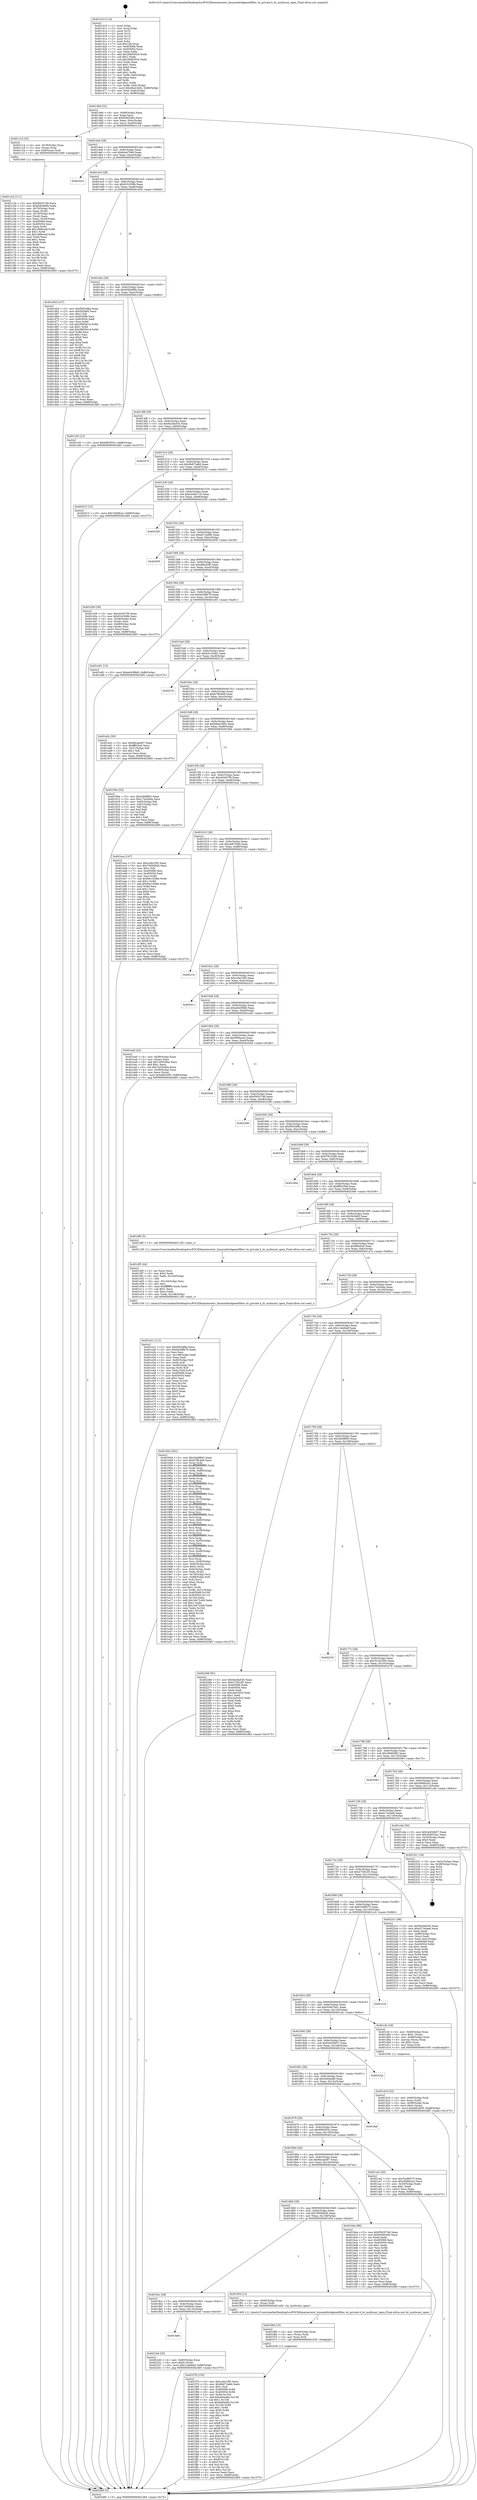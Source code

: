 digraph "0x401410" {
  label = "0x401410 (/mnt/c/Users/mathe/Desktop/tcc/POCII/binaries/extr_linuxnetbridgenetfilter..br_private.h_br_multicast_open_Final-ollvm.out::main(0))"
  labelloc = "t"
  node[shape=record]

  Entry [label="",width=0.3,height=0.3,shape=circle,fillcolor=black,style=filled]
  "0x401484" [label="{
     0x401484 [32]\l
     | [instrs]\l
     &nbsp;&nbsp;0x401484 \<+6\>: mov -0x88(%rbp),%eax\l
     &nbsp;&nbsp;0x40148a \<+2\>: mov %eax,%ecx\l
     &nbsp;&nbsp;0x40148c \<+6\>: sub $0x830f2493,%ecx\l
     &nbsp;&nbsp;0x401492 \<+6\>: mov %eax,-0x9c(%rbp)\l
     &nbsp;&nbsp;0x401498 \<+6\>: mov %ecx,-0xa0(%rbp)\l
     &nbsp;&nbsp;0x40149e \<+6\>: je 0000000000401c14 \<main+0x804\>\l
  }"]
  "0x401c14" [label="{
     0x401c14 [16]\l
     | [instrs]\l
     &nbsp;&nbsp;0x401c14 \<+4\>: mov -0x78(%rbp),%rax\l
     &nbsp;&nbsp;0x401c18 \<+3\>: mov (%rax),%rax\l
     &nbsp;&nbsp;0x401c1b \<+4\>: mov 0x8(%rax),%rdi\l
     &nbsp;&nbsp;0x401c1f \<+5\>: call 0000000000401060 \<atoi@plt\>\l
     | [calls]\l
     &nbsp;&nbsp;0x401060 \{1\} (unknown)\l
  }"]
  "0x4014a4" [label="{
     0x4014a4 [28]\l
     | [instrs]\l
     &nbsp;&nbsp;0x4014a4 \<+5\>: jmp 00000000004014a9 \<main+0x99\>\l
     &nbsp;&nbsp;0x4014a9 \<+6\>: mov -0x9c(%rbp),%eax\l
     &nbsp;&nbsp;0x4014af \<+5\>: sub $0x8ceb7b64,%eax\l
     &nbsp;&nbsp;0x4014b4 \<+6\>: mov %eax,-0xa4(%rbp)\l
     &nbsp;&nbsp;0x4014ba \<+6\>: je 0000000000402022 \<main+0xc12\>\l
  }"]
  Exit [label="",width=0.3,height=0.3,shape=circle,fillcolor=black,style=filled,peripheries=2]
  "0x402022" [label="{
     0x402022\l
  }", style=dashed]
  "0x4014c0" [label="{
     0x4014c0 [28]\l
     | [instrs]\l
     &nbsp;&nbsp;0x4014c0 \<+5\>: jmp 00000000004014c5 \<main+0xb5\>\l
     &nbsp;&nbsp;0x4014c5 \<+6\>: mov -0x9c(%rbp),%eax\l
     &nbsp;&nbsp;0x4014cb \<+5\>: sub $0x91fc308b,%eax\l
     &nbsp;&nbsp;0x4014d0 \<+6\>: mov %eax,-0xa8(%rbp)\l
     &nbsp;&nbsp;0x4014d6 \<+6\>: je 0000000000401d5d \<main+0x94d\>\l
  }"]
  "0x4018e8" [label="{
     0x4018e8\l
  }", style=dashed]
  "0x401d5d" [label="{
     0x401d5d [147]\l
     | [instrs]\l
     &nbsp;&nbsp;0x401d5d \<+5\>: mov $0xf5934f8a,%eax\l
     &nbsp;&nbsp;0x401d62 \<+5\>: mov $0x5b3b85,%ecx\l
     &nbsp;&nbsp;0x401d67 \<+2\>: mov $0x1,%dl\l
     &nbsp;&nbsp;0x401d69 \<+7\>: mov 0x405068,%esi\l
     &nbsp;&nbsp;0x401d70 \<+7\>: mov 0x405054,%edi\l
     &nbsp;&nbsp;0x401d77 \<+3\>: mov %esi,%r8d\l
     &nbsp;&nbsp;0x401d7a \<+7\>: sub $0x2f00941d,%r8d\l
     &nbsp;&nbsp;0x401d81 \<+4\>: sub $0x1,%r8d\l
     &nbsp;&nbsp;0x401d85 \<+7\>: add $0x2f00941d,%r8d\l
     &nbsp;&nbsp;0x401d8c \<+4\>: imul %r8d,%esi\l
     &nbsp;&nbsp;0x401d90 \<+3\>: and $0x1,%esi\l
     &nbsp;&nbsp;0x401d93 \<+3\>: cmp $0x0,%esi\l
     &nbsp;&nbsp;0x401d96 \<+4\>: sete %r9b\l
     &nbsp;&nbsp;0x401d9a \<+3\>: cmp $0xa,%edi\l
     &nbsp;&nbsp;0x401d9d \<+4\>: setl %r10b\l
     &nbsp;&nbsp;0x401da1 \<+3\>: mov %r9b,%r11b\l
     &nbsp;&nbsp;0x401da4 \<+4\>: xor $0xff,%r11b\l
     &nbsp;&nbsp;0x401da8 \<+3\>: mov %r10b,%bl\l
     &nbsp;&nbsp;0x401dab \<+3\>: xor $0xff,%bl\l
     &nbsp;&nbsp;0x401dae \<+3\>: xor $0x1,%dl\l
     &nbsp;&nbsp;0x401db1 \<+3\>: mov %r11b,%r14b\l
     &nbsp;&nbsp;0x401db4 \<+4\>: and $0xff,%r14b\l
     &nbsp;&nbsp;0x401db8 \<+3\>: and %dl,%r9b\l
     &nbsp;&nbsp;0x401dbb \<+3\>: mov %bl,%r15b\l
     &nbsp;&nbsp;0x401dbe \<+4\>: and $0xff,%r15b\l
     &nbsp;&nbsp;0x401dc2 \<+3\>: and %dl,%r10b\l
     &nbsp;&nbsp;0x401dc5 \<+3\>: or %r9b,%r14b\l
     &nbsp;&nbsp;0x401dc8 \<+3\>: or %r10b,%r15b\l
     &nbsp;&nbsp;0x401dcb \<+3\>: xor %r15b,%r14b\l
     &nbsp;&nbsp;0x401dce \<+3\>: or %bl,%r11b\l
     &nbsp;&nbsp;0x401dd1 \<+4\>: xor $0xff,%r11b\l
     &nbsp;&nbsp;0x401dd5 \<+3\>: or $0x1,%dl\l
     &nbsp;&nbsp;0x401dd8 \<+3\>: and %dl,%r11b\l
     &nbsp;&nbsp;0x401ddb \<+3\>: or %r11b,%r14b\l
     &nbsp;&nbsp;0x401dde \<+4\>: test $0x1,%r14b\l
     &nbsp;&nbsp;0x401de2 \<+3\>: cmovne %ecx,%eax\l
     &nbsp;&nbsp;0x401de5 \<+6\>: mov %eax,-0x88(%rbp)\l
     &nbsp;&nbsp;0x401deb \<+5\>: jmp 0000000000402485 \<main+0x1075\>\l
  }"]
  "0x4014dc" [label="{
     0x4014dc [28]\l
     | [instrs]\l
     &nbsp;&nbsp;0x4014dc \<+5\>: jmp 00000000004014e1 \<main+0xd1\>\l
     &nbsp;&nbsp;0x4014e1 \<+6\>: mov -0x9c(%rbp),%eax\l
     &nbsp;&nbsp;0x4014e7 \<+5\>: sub $0x9360df0b,%eax\l
     &nbsp;&nbsp;0x4014ec \<+6\>: mov %eax,-0xac(%rbp)\l
     &nbsp;&nbsp;0x4014f2 \<+6\>: je 0000000000401c93 \<main+0x883\>\l
  }"]
  "0x40224d" [label="{
     0x40224d [25]\l
     | [instrs]\l
     &nbsp;&nbsp;0x40224d \<+4\>: mov -0x80(%rbp),%rax\l
     &nbsp;&nbsp;0x402251 \<+6\>: movl $0x0,(%rax)\l
     &nbsp;&nbsp;0x402257 \<+10\>: movl $0x1c4e8def,-0x88(%rbp)\l
     &nbsp;&nbsp;0x402261 \<+5\>: jmp 0000000000402485 \<main+0x1075\>\l
  }"]
  "0x401c93" [label="{
     0x401c93 [15]\l
     | [instrs]\l
     &nbsp;&nbsp;0x401c93 \<+10\>: movl $0x6963f33c,-0x88(%rbp)\l
     &nbsp;&nbsp;0x401c9d \<+5\>: jmp 0000000000402485 \<main+0x1075\>\l
  }"]
  "0x4014f8" [label="{
     0x4014f8 [28]\l
     | [instrs]\l
     &nbsp;&nbsp;0x4014f8 \<+5\>: jmp 00000000004014fd \<main+0xed\>\l
     &nbsp;&nbsp;0x4014fd \<+6\>: mov -0x9c(%rbp),%eax\l
     &nbsp;&nbsp;0x401503 \<+5\>: sub $0x9a28a545,%eax\l
     &nbsp;&nbsp;0x401508 \<+6\>: mov %eax,-0xb0(%rbp)\l
     &nbsp;&nbsp;0x40150e \<+6\>: je 0000000000402470 \<main+0x1060\>\l
  }"]
  "0x401f78" [label="{
     0x401f78 [155]\l
     | [instrs]\l
     &nbsp;&nbsp;0x401f78 \<+5\>: mov $0xcc6e10f5,%ecx\l
     &nbsp;&nbsp;0x401f7d \<+5\>: mov $0x9b873a9d,%edx\l
     &nbsp;&nbsp;0x401f82 \<+3\>: mov $0x1,%sil\l
     &nbsp;&nbsp;0x401f85 \<+8\>: mov 0x405068,%r8d\l
     &nbsp;&nbsp;0x401f8d \<+8\>: mov 0x405054,%r9d\l
     &nbsp;&nbsp;0x401f95 \<+3\>: mov %r8d,%r10d\l
     &nbsp;&nbsp;0x401f98 \<+7\>: add $0xd40a46e,%r10d\l
     &nbsp;&nbsp;0x401f9f \<+4\>: sub $0x1,%r10d\l
     &nbsp;&nbsp;0x401fa3 \<+7\>: sub $0xd40a46e,%r10d\l
     &nbsp;&nbsp;0x401faa \<+4\>: imul %r10d,%r8d\l
     &nbsp;&nbsp;0x401fae \<+4\>: and $0x1,%r8d\l
     &nbsp;&nbsp;0x401fb2 \<+4\>: cmp $0x0,%r8d\l
     &nbsp;&nbsp;0x401fb6 \<+4\>: sete %r11b\l
     &nbsp;&nbsp;0x401fba \<+4\>: cmp $0xa,%r9d\l
     &nbsp;&nbsp;0x401fbe \<+3\>: setl %bl\l
     &nbsp;&nbsp;0x401fc1 \<+3\>: mov %r11b,%r14b\l
     &nbsp;&nbsp;0x401fc4 \<+4\>: xor $0xff,%r14b\l
     &nbsp;&nbsp;0x401fc8 \<+3\>: mov %bl,%r15b\l
     &nbsp;&nbsp;0x401fcb \<+4\>: xor $0xff,%r15b\l
     &nbsp;&nbsp;0x401fcf \<+4\>: xor $0x0,%sil\l
     &nbsp;&nbsp;0x401fd3 \<+3\>: mov %r14b,%r12b\l
     &nbsp;&nbsp;0x401fd6 \<+4\>: and $0x0,%r12b\l
     &nbsp;&nbsp;0x401fda \<+3\>: and %sil,%r11b\l
     &nbsp;&nbsp;0x401fdd \<+3\>: mov %r15b,%r13b\l
     &nbsp;&nbsp;0x401fe0 \<+4\>: and $0x0,%r13b\l
     &nbsp;&nbsp;0x401fe4 \<+3\>: and %sil,%bl\l
     &nbsp;&nbsp;0x401fe7 \<+3\>: or %r11b,%r12b\l
     &nbsp;&nbsp;0x401fea \<+3\>: or %bl,%r13b\l
     &nbsp;&nbsp;0x401fed \<+3\>: xor %r13b,%r12b\l
     &nbsp;&nbsp;0x401ff0 \<+3\>: or %r15b,%r14b\l
     &nbsp;&nbsp;0x401ff3 \<+4\>: xor $0xff,%r14b\l
     &nbsp;&nbsp;0x401ff7 \<+4\>: or $0x0,%sil\l
     &nbsp;&nbsp;0x401ffb \<+3\>: and %sil,%r14b\l
     &nbsp;&nbsp;0x401ffe \<+3\>: or %r14b,%r12b\l
     &nbsp;&nbsp;0x402001 \<+4\>: test $0x1,%r12b\l
     &nbsp;&nbsp;0x402005 \<+3\>: cmovne %edx,%ecx\l
     &nbsp;&nbsp;0x402008 \<+6\>: mov %ecx,-0x88(%rbp)\l
     &nbsp;&nbsp;0x40200e \<+5\>: jmp 0000000000402485 \<main+0x1075\>\l
  }"]
  "0x402470" [label="{
     0x402470\l
  }", style=dashed]
  "0x401514" [label="{
     0x401514 [28]\l
     | [instrs]\l
     &nbsp;&nbsp;0x401514 \<+5\>: jmp 0000000000401519 \<main+0x109\>\l
     &nbsp;&nbsp;0x401519 \<+6\>: mov -0x9c(%rbp),%eax\l
     &nbsp;&nbsp;0x40151f \<+5\>: sub $0x9b873a9d,%eax\l
     &nbsp;&nbsp;0x401524 \<+6\>: mov %eax,-0xb4(%rbp)\l
     &nbsp;&nbsp;0x40152a \<+6\>: je 0000000000402013 \<main+0xc03\>\l
  }"]
  "0x401f69" [label="{
     0x401f69 [15]\l
     | [instrs]\l
     &nbsp;&nbsp;0x401f69 \<+4\>: mov -0x60(%rbp),%rax\l
     &nbsp;&nbsp;0x401f6d \<+3\>: mov (%rax),%rax\l
     &nbsp;&nbsp;0x401f70 \<+3\>: mov %rax,%rdi\l
     &nbsp;&nbsp;0x401f73 \<+5\>: call 0000000000401030 \<free@plt\>\l
     | [calls]\l
     &nbsp;&nbsp;0x401030 \{1\} (unknown)\l
  }"]
  "0x402013" [label="{
     0x402013 [15]\l
     | [instrs]\l
     &nbsp;&nbsp;0x402013 \<+10\>: movl $0x7a85fe2e,-0x88(%rbp)\l
     &nbsp;&nbsp;0x40201d \<+5\>: jmp 0000000000402485 \<main+0x1075\>\l
  }"]
  "0x401530" [label="{
     0x401530 [28]\l
     | [instrs]\l
     &nbsp;&nbsp;0x401530 \<+5\>: jmp 0000000000401535 \<main+0x125\>\l
     &nbsp;&nbsp;0x401535 \<+6\>: mov -0x9c(%rbp),%eax\l
     &nbsp;&nbsp;0x40153b \<+5\>: sub $0xa244b718,%eax\l
     &nbsp;&nbsp;0x401540 \<+6\>: mov %eax,-0xb8(%rbp)\l
     &nbsp;&nbsp;0x401546 \<+6\>: je 0000000000402200 \<main+0xdf0\>\l
  }"]
  "0x4018cc" [label="{
     0x4018cc [28]\l
     | [instrs]\l
     &nbsp;&nbsp;0x4018cc \<+5\>: jmp 00000000004018d1 \<main+0x4c1\>\l
     &nbsp;&nbsp;0x4018d1 \<+6\>: mov -0x9c(%rbp),%eax\l
     &nbsp;&nbsp;0x4018d7 \<+5\>: sub $0x7a85fe2e,%eax\l
     &nbsp;&nbsp;0x4018dc \<+6\>: mov %eax,-0x13c(%rbp)\l
     &nbsp;&nbsp;0x4018e2 \<+6\>: je 000000000040224d \<main+0xe3d\>\l
  }"]
  "0x402200" [label="{
     0x402200\l
  }", style=dashed]
  "0x40154c" [label="{
     0x40154c [28]\l
     | [instrs]\l
     &nbsp;&nbsp;0x40154c \<+5\>: jmp 0000000000401551 \<main+0x141\>\l
     &nbsp;&nbsp;0x401551 \<+6\>: mov -0x9c(%rbp),%eax\l
     &nbsp;&nbsp;0x401557 \<+5\>: sub $0xaf71bd06,%eax\l
     &nbsp;&nbsp;0x40155c \<+6\>: mov %eax,-0xbc(%rbp)\l
     &nbsp;&nbsp;0x401562 \<+6\>: je 000000000040205f \<main+0xc4f\>\l
  }"]
  "0x401f5d" [label="{
     0x401f5d [12]\l
     | [instrs]\l
     &nbsp;&nbsp;0x401f5d \<+4\>: mov -0x60(%rbp),%rax\l
     &nbsp;&nbsp;0x401f61 \<+3\>: mov (%rax),%rdi\l
     &nbsp;&nbsp;0x401f64 \<+5\>: call 0000000000401400 \<br_multicast_open\>\l
     | [calls]\l
     &nbsp;&nbsp;0x401400 \{1\} (/mnt/c/Users/mathe/Desktop/tcc/POCII/binaries/extr_linuxnetbridgenetfilter..br_private.h_br_multicast_open_Final-ollvm.out::br_multicast_open)\l
  }"]
  "0x40205f" [label="{
     0x40205f\l
  }", style=dashed]
  "0x401568" [label="{
     0x401568 [28]\l
     | [instrs]\l
     &nbsp;&nbsp;0x401568 \<+5\>: jmp 000000000040156d \<main+0x15d\>\l
     &nbsp;&nbsp;0x40156d \<+6\>: mov -0x9c(%rbp),%eax\l
     &nbsp;&nbsp;0x401573 \<+5\>: sub $0xaf9c45f5,%eax\l
     &nbsp;&nbsp;0x401578 \<+6\>: mov %eax,-0xc0(%rbp)\l
     &nbsp;&nbsp;0x40157e \<+6\>: je 0000000000401d39 \<main+0x929\>\l
  }"]
  "0x401e21" [label="{
     0x401e21 [112]\l
     | [instrs]\l
     &nbsp;&nbsp;0x401e21 \<+5\>: mov $0xf5934f8a,%ecx\l
     &nbsp;&nbsp;0x401e26 \<+5\>: mov $0xb02f8b79,%edx\l
     &nbsp;&nbsp;0x401e2b \<+2\>: xor %esi,%esi\l
     &nbsp;&nbsp;0x401e2d \<+6\>: mov -0x148(%rbp),%edi\l
     &nbsp;&nbsp;0x401e33 \<+3\>: imul %eax,%edi\l
     &nbsp;&nbsp;0x401e36 \<+4\>: mov -0x60(%rbp),%r8\l
     &nbsp;&nbsp;0x401e3a \<+3\>: mov (%r8),%r8\l
     &nbsp;&nbsp;0x401e3d \<+4\>: mov -0x58(%rbp),%r9\l
     &nbsp;&nbsp;0x401e41 \<+3\>: movslq (%r9),%r9\l
     &nbsp;&nbsp;0x401e44 \<+4\>: mov %edi,(%r8,%r9,4)\l
     &nbsp;&nbsp;0x401e48 \<+7\>: mov 0x405068,%eax\l
     &nbsp;&nbsp;0x401e4f \<+7\>: mov 0x405054,%edi\l
     &nbsp;&nbsp;0x401e56 \<+3\>: sub $0x1,%esi\l
     &nbsp;&nbsp;0x401e59 \<+3\>: mov %eax,%r10d\l
     &nbsp;&nbsp;0x401e5c \<+3\>: add %esi,%r10d\l
     &nbsp;&nbsp;0x401e5f \<+4\>: imul %r10d,%eax\l
     &nbsp;&nbsp;0x401e63 \<+3\>: and $0x1,%eax\l
     &nbsp;&nbsp;0x401e66 \<+3\>: cmp $0x0,%eax\l
     &nbsp;&nbsp;0x401e69 \<+4\>: sete %r11b\l
     &nbsp;&nbsp;0x401e6d \<+3\>: cmp $0xa,%edi\l
     &nbsp;&nbsp;0x401e70 \<+3\>: setl %bl\l
     &nbsp;&nbsp;0x401e73 \<+3\>: mov %r11b,%r14b\l
     &nbsp;&nbsp;0x401e76 \<+3\>: and %bl,%r14b\l
     &nbsp;&nbsp;0x401e79 \<+3\>: xor %bl,%r11b\l
     &nbsp;&nbsp;0x401e7c \<+3\>: or %r11b,%r14b\l
     &nbsp;&nbsp;0x401e7f \<+4\>: test $0x1,%r14b\l
     &nbsp;&nbsp;0x401e83 \<+3\>: cmovne %edx,%ecx\l
     &nbsp;&nbsp;0x401e86 \<+6\>: mov %ecx,-0x88(%rbp)\l
     &nbsp;&nbsp;0x401e8c \<+5\>: jmp 0000000000402485 \<main+0x1075\>\l
  }"]
  "0x401d39" [label="{
     0x401d39 [36]\l
     | [instrs]\l
     &nbsp;&nbsp;0x401d39 \<+5\>: mov $0xc63d37f0,%eax\l
     &nbsp;&nbsp;0x401d3e \<+5\>: mov $0x91fc308b,%ecx\l
     &nbsp;&nbsp;0x401d43 \<+4\>: mov -0x58(%rbp),%rdx\l
     &nbsp;&nbsp;0x401d47 \<+2\>: mov (%rdx),%esi\l
     &nbsp;&nbsp;0x401d49 \<+4\>: mov -0x68(%rbp),%rdx\l
     &nbsp;&nbsp;0x401d4d \<+2\>: cmp (%rdx),%esi\l
     &nbsp;&nbsp;0x401d4f \<+3\>: cmovl %ecx,%eax\l
     &nbsp;&nbsp;0x401d52 \<+6\>: mov %eax,-0x88(%rbp)\l
     &nbsp;&nbsp;0x401d58 \<+5\>: jmp 0000000000402485 \<main+0x1075\>\l
  }"]
  "0x401584" [label="{
     0x401584 [28]\l
     | [instrs]\l
     &nbsp;&nbsp;0x401584 \<+5\>: jmp 0000000000401589 \<main+0x179\>\l
     &nbsp;&nbsp;0x401589 \<+6\>: mov -0x9c(%rbp),%eax\l
     &nbsp;&nbsp;0x40158f \<+5\>: sub $0xb02f8b79,%eax\l
     &nbsp;&nbsp;0x401594 \<+6\>: mov %eax,-0xc4(%rbp)\l
     &nbsp;&nbsp;0x40159a \<+6\>: je 0000000000401e91 \<main+0xa81\>\l
  }"]
  "0x401df5" [label="{
     0x401df5 [44]\l
     | [instrs]\l
     &nbsp;&nbsp;0x401df5 \<+2\>: xor %ecx,%ecx\l
     &nbsp;&nbsp;0x401df7 \<+5\>: mov $0x2,%edx\l
     &nbsp;&nbsp;0x401dfc \<+6\>: mov %edx,-0x144(%rbp)\l
     &nbsp;&nbsp;0x401e02 \<+1\>: cltd\l
     &nbsp;&nbsp;0x401e03 \<+6\>: mov -0x144(%rbp),%esi\l
     &nbsp;&nbsp;0x401e09 \<+2\>: idiv %esi\l
     &nbsp;&nbsp;0x401e0b \<+6\>: imul $0xfffffffe,%edx,%edx\l
     &nbsp;&nbsp;0x401e11 \<+3\>: sub $0x1,%ecx\l
     &nbsp;&nbsp;0x401e14 \<+2\>: sub %ecx,%edx\l
     &nbsp;&nbsp;0x401e16 \<+6\>: mov %edx,-0x148(%rbp)\l
     &nbsp;&nbsp;0x401e1c \<+5\>: call 0000000000401160 \<next_i\>\l
     | [calls]\l
     &nbsp;&nbsp;0x401160 \{1\} (/mnt/c/Users/mathe/Desktop/tcc/POCII/binaries/extr_linuxnetbridgenetfilter..br_private.h_br_multicast_open_Final-ollvm.out::next_i)\l
  }"]
  "0x401e91" [label="{
     0x401e91 [15]\l
     | [instrs]\l
     &nbsp;&nbsp;0x401e91 \<+10\>: movl $0xe643f8d0,-0x88(%rbp)\l
     &nbsp;&nbsp;0x401e9b \<+5\>: jmp 0000000000402485 \<main+0x1075\>\l
  }"]
  "0x4015a0" [label="{
     0x4015a0 [28]\l
     | [instrs]\l
     &nbsp;&nbsp;0x4015a0 \<+5\>: jmp 00000000004015a5 \<main+0x195\>\l
     &nbsp;&nbsp;0x4015a5 \<+6\>: mov -0x9c(%rbp),%eax\l
     &nbsp;&nbsp;0x4015ab \<+5\>: sub $0xb5c1b491,%eax\l
     &nbsp;&nbsp;0x4015b0 \<+6\>: mov %eax,-0xc8(%rbp)\l
     &nbsp;&nbsp;0x4015b6 \<+6\>: je 00000000004021f1 \<main+0xde1\>\l
  }"]
  "0x401d19" [label="{
     0x401d19 [32]\l
     | [instrs]\l
     &nbsp;&nbsp;0x401d19 \<+4\>: mov -0x60(%rbp),%rdi\l
     &nbsp;&nbsp;0x401d1d \<+3\>: mov %rax,(%rdi)\l
     &nbsp;&nbsp;0x401d20 \<+4\>: mov -0x58(%rbp),%rax\l
     &nbsp;&nbsp;0x401d24 \<+6\>: movl $0x0,(%rax)\l
     &nbsp;&nbsp;0x401d2a \<+10\>: movl $0xaf9c45f5,-0x88(%rbp)\l
     &nbsp;&nbsp;0x401d34 \<+5\>: jmp 0000000000402485 \<main+0x1075\>\l
  }"]
  "0x4021f1" [label="{
     0x4021f1\l
  }", style=dashed]
  "0x4015bc" [label="{
     0x4015bc [28]\l
     | [instrs]\l
     &nbsp;&nbsp;0x4015bc \<+5\>: jmp 00000000004015c1 \<main+0x1b1\>\l
     &nbsp;&nbsp;0x4015c1 \<+6\>: mov -0x9c(%rbp),%eax\l
     &nbsp;&nbsp;0x4015c7 \<+5\>: sub $0xb7ffc4b8,%eax\l
     &nbsp;&nbsp;0x4015cc \<+6\>: mov %eax,-0xcc(%rbp)\l
     &nbsp;&nbsp;0x4015d2 \<+6\>: je 0000000000401a5c \<main+0x64c\>\l
  }"]
  "0x401c24" [label="{
     0x401c24 [111]\l
     | [instrs]\l
     &nbsp;&nbsp;0x401c24 \<+5\>: mov $0xf5635746,%ecx\l
     &nbsp;&nbsp;0x401c29 \<+5\>: mov $0x9360df0b,%edx\l
     &nbsp;&nbsp;0x401c2e \<+4\>: mov -0x70(%rbp),%rdi\l
     &nbsp;&nbsp;0x401c32 \<+2\>: mov %eax,(%rdi)\l
     &nbsp;&nbsp;0x401c34 \<+4\>: mov -0x70(%rbp),%rdi\l
     &nbsp;&nbsp;0x401c38 \<+2\>: mov (%rdi),%eax\l
     &nbsp;&nbsp;0x401c3a \<+3\>: mov %eax,-0x30(%rbp)\l
     &nbsp;&nbsp;0x401c3d \<+7\>: mov 0x405068,%eax\l
     &nbsp;&nbsp;0x401c44 \<+7\>: mov 0x405054,%esi\l
     &nbsp;&nbsp;0x401c4b \<+3\>: mov %eax,%r8d\l
     &nbsp;&nbsp;0x401c4e \<+7\>: add $0x1888ceaf,%r8d\l
     &nbsp;&nbsp;0x401c55 \<+4\>: sub $0x1,%r8d\l
     &nbsp;&nbsp;0x401c59 \<+7\>: sub $0x1888ceaf,%r8d\l
     &nbsp;&nbsp;0x401c60 \<+4\>: imul %r8d,%eax\l
     &nbsp;&nbsp;0x401c64 \<+3\>: and $0x1,%eax\l
     &nbsp;&nbsp;0x401c67 \<+3\>: cmp $0x0,%eax\l
     &nbsp;&nbsp;0x401c6a \<+4\>: sete %r9b\l
     &nbsp;&nbsp;0x401c6e \<+3\>: cmp $0xa,%esi\l
     &nbsp;&nbsp;0x401c71 \<+4\>: setl %r10b\l
     &nbsp;&nbsp;0x401c75 \<+3\>: mov %r9b,%r11b\l
     &nbsp;&nbsp;0x401c78 \<+3\>: and %r10b,%r11b\l
     &nbsp;&nbsp;0x401c7b \<+3\>: xor %r10b,%r9b\l
     &nbsp;&nbsp;0x401c7e \<+3\>: or %r9b,%r11b\l
     &nbsp;&nbsp;0x401c81 \<+4\>: test $0x1,%r11b\l
     &nbsp;&nbsp;0x401c85 \<+3\>: cmovne %edx,%ecx\l
     &nbsp;&nbsp;0x401c88 \<+6\>: mov %ecx,-0x88(%rbp)\l
     &nbsp;&nbsp;0x401c8e \<+5\>: jmp 0000000000402485 \<main+0x1075\>\l
  }"]
  "0x401a5c" [label="{
     0x401a5c [30]\l
     | [instrs]\l
     &nbsp;&nbsp;0x401a5c \<+5\>: mov $0x6bcaed07,%eax\l
     &nbsp;&nbsp;0x401a61 \<+5\>: mov $0xff629c9,%ecx\l
     &nbsp;&nbsp;0x401a66 \<+3\>: mov -0x31(%rbp),%dl\l
     &nbsp;&nbsp;0x401a69 \<+3\>: test $0x1,%dl\l
     &nbsp;&nbsp;0x401a6c \<+3\>: cmovne %ecx,%eax\l
     &nbsp;&nbsp;0x401a6f \<+6\>: mov %eax,-0x88(%rbp)\l
     &nbsp;&nbsp;0x401a75 \<+5\>: jmp 0000000000402485 \<main+0x1075\>\l
  }"]
  "0x4015d8" [label="{
     0x4015d8 [28]\l
     | [instrs]\l
     &nbsp;&nbsp;0x4015d8 \<+5\>: jmp 00000000004015dd \<main+0x1cd\>\l
     &nbsp;&nbsp;0x4015dd \<+6\>: mov -0x9c(%rbp),%eax\l
     &nbsp;&nbsp;0x4015e3 \<+5\>: sub $0xb9a41b62,%eax\l
     &nbsp;&nbsp;0x4015e8 \<+6\>: mov %eax,-0xd0(%rbp)\l
     &nbsp;&nbsp;0x4015ee \<+6\>: je 000000000040190e \<main+0x4fe\>\l
  }"]
  "0x4018b0" [label="{
     0x4018b0 [28]\l
     | [instrs]\l
     &nbsp;&nbsp;0x4018b0 \<+5\>: jmp 00000000004018b5 \<main+0x4a5\>\l
     &nbsp;&nbsp;0x4018b5 \<+6\>: mov -0x9c(%rbp),%eax\l
     &nbsp;&nbsp;0x4018bb \<+5\>: sub $0x78560626,%eax\l
     &nbsp;&nbsp;0x4018c0 \<+6\>: mov %eax,-0x138(%rbp)\l
     &nbsp;&nbsp;0x4018c6 \<+6\>: je 0000000000401f5d \<main+0xb4d\>\l
  }"]
  "0x40190e" [label="{
     0x40190e [53]\l
     | [instrs]\l
     &nbsp;&nbsp;0x40190e \<+5\>: mov $0x2fe9f863,%eax\l
     &nbsp;&nbsp;0x401913 \<+5\>: mov $0x17a54d4a,%ecx\l
     &nbsp;&nbsp;0x401918 \<+6\>: mov -0x82(%rbp),%dl\l
     &nbsp;&nbsp;0x40191e \<+7\>: mov -0x81(%rbp),%sil\l
     &nbsp;&nbsp;0x401925 \<+3\>: mov %dl,%dil\l
     &nbsp;&nbsp;0x401928 \<+3\>: and %sil,%dil\l
     &nbsp;&nbsp;0x40192b \<+3\>: xor %sil,%dl\l
     &nbsp;&nbsp;0x40192e \<+3\>: or %dl,%dil\l
     &nbsp;&nbsp;0x401931 \<+4\>: test $0x1,%dil\l
     &nbsp;&nbsp;0x401935 \<+3\>: cmovne %ecx,%eax\l
     &nbsp;&nbsp;0x401938 \<+6\>: mov %eax,-0x88(%rbp)\l
     &nbsp;&nbsp;0x40193e \<+5\>: jmp 0000000000402485 \<main+0x1075\>\l
  }"]
  "0x4015f4" [label="{
     0x4015f4 [28]\l
     | [instrs]\l
     &nbsp;&nbsp;0x4015f4 \<+5\>: jmp 00000000004015f9 \<main+0x1e9\>\l
     &nbsp;&nbsp;0x4015f9 \<+6\>: mov -0x9c(%rbp),%eax\l
     &nbsp;&nbsp;0x4015ff \<+5\>: sub $0xc63d37f0,%eax\l
     &nbsp;&nbsp;0x401604 \<+6\>: mov %eax,-0xd4(%rbp)\l
     &nbsp;&nbsp;0x40160a \<+6\>: je 0000000000401eca \<main+0xaba\>\l
  }"]
  "0x402485" [label="{
     0x402485 [5]\l
     | [instrs]\l
     &nbsp;&nbsp;0x402485 \<+5\>: jmp 0000000000401484 \<main+0x74\>\l
  }"]
  "0x401410" [label="{
     0x401410 [116]\l
     | [instrs]\l
     &nbsp;&nbsp;0x401410 \<+1\>: push %rbp\l
     &nbsp;&nbsp;0x401411 \<+3\>: mov %rsp,%rbp\l
     &nbsp;&nbsp;0x401414 \<+2\>: push %r15\l
     &nbsp;&nbsp;0x401416 \<+2\>: push %r14\l
     &nbsp;&nbsp;0x401418 \<+2\>: push %r13\l
     &nbsp;&nbsp;0x40141a \<+2\>: push %r12\l
     &nbsp;&nbsp;0x40141c \<+1\>: push %rbx\l
     &nbsp;&nbsp;0x40141d \<+7\>: sub $0x148,%rsp\l
     &nbsp;&nbsp;0x401424 \<+7\>: mov 0x405068,%eax\l
     &nbsp;&nbsp;0x40142b \<+7\>: mov 0x405054,%ecx\l
     &nbsp;&nbsp;0x401432 \<+2\>: mov %eax,%edx\l
     &nbsp;&nbsp;0x401434 \<+6\>: add $0x26b83024,%edx\l
     &nbsp;&nbsp;0x40143a \<+3\>: sub $0x1,%edx\l
     &nbsp;&nbsp;0x40143d \<+6\>: sub $0x26b83024,%edx\l
     &nbsp;&nbsp;0x401443 \<+3\>: imul %edx,%eax\l
     &nbsp;&nbsp;0x401446 \<+3\>: and $0x1,%eax\l
     &nbsp;&nbsp;0x401449 \<+3\>: cmp $0x0,%eax\l
     &nbsp;&nbsp;0x40144c \<+4\>: sete %r8b\l
     &nbsp;&nbsp;0x401450 \<+4\>: and $0x1,%r8b\l
     &nbsp;&nbsp;0x401454 \<+7\>: mov %r8b,-0x82(%rbp)\l
     &nbsp;&nbsp;0x40145b \<+3\>: cmp $0xa,%ecx\l
     &nbsp;&nbsp;0x40145e \<+4\>: setl %r8b\l
     &nbsp;&nbsp;0x401462 \<+4\>: and $0x1,%r8b\l
     &nbsp;&nbsp;0x401466 \<+7\>: mov %r8b,-0x81(%rbp)\l
     &nbsp;&nbsp;0x40146d \<+10\>: movl $0xb9a41b62,-0x88(%rbp)\l
     &nbsp;&nbsp;0x401477 \<+6\>: mov %edi,-0x8c(%rbp)\l
     &nbsp;&nbsp;0x40147d \<+7\>: mov %rsi,-0x98(%rbp)\l
  }"]
  "0x401bbe" [label="{
     0x401bbe [86]\l
     | [instrs]\l
     &nbsp;&nbsp;0x401bbe \<+5\>: mov $0xf5635746,%eax\l
     &nbsp;&nbsp;0x401bc3 \<+5\>: mov $0x830f2493,%ecx\l
     &nbsp;&nbsp;0x401bc8 \<+2\>: xor %edx,%edx\l
     &nbsp;&nbsp;0x401bca \<+7\>: mov 0x405068,%esi\l
     &nbsp;&nbsp;0x401bd1 \<+7\>: mov 0x405054,%edi\l
     &nbsp;&nbsp;0x401bd8 \<+3\>: sub $0x1,%edx\l
     &nbsp;&nbsp;0x401bdb \<+3\>: mov %esi,%r8d\l
     &nbsp;&nbsp;0x401bde \<+3\>: add %edx,%r8d\l
     &nbsp;&nbsp;0x401be1 \<+4\>: imul %r8d,%esi\l
     &nbsp;&nbsp;0x401be5 \<+3\>: and $0x1,%esi\l
     &nbsp;&nbsp;0x401be8 \<+3\>: cmp $0x0,%esi\l
     &nbsp;&nbsp;0x401beb \<+4\>: sete %r9b\l
     &nbsp;&nbsp;0x401bef \<+3\>: cmp $0xa,%edi\l
     &nbsp;&nbsp;0x401bf2 \<+4\>: setl %r10b\l
     &nbsp;&nbsp;0x401bf6 \<+3\>: mov %r9b,%r11b\l
     &nbsp;&nbsp;0x401bf9 \<+3\>: and %r10b,%r11b\l
     &nbsp;&nbsp;0x401bfc \<+3\>: xor %r10b,%r9b\l
     &nbsp;&nbsp;0x401bff \<+3\>: or %r9b,%r11b\l
     &nbsp;&nbsp;0x401c02 \<+4\>: test $0x1,%r11b\l
     &nbsp;&nbsp;0x401c06 \<+3\>: cmovne %ecx,%eax\l
     &nbsp;&nbsp;0x401c09 \<+6\>: mov %eax,-0x88(%rbp)\l
     &nbsp;&nbsp;0x401c0f \<+5\>: jmp 0000000000402485 \<main+0x1075\>\l
  }"]
  "0x401eca" [label="{
     0x401eca [147]\l
     | [instrs]\l
     &nbsp;&nbsp;0x401eca \<+5\>: mov $0xcc6e10f5,%eax\l
     &nbsp;&nbsp;0x401ecf \<+5\>: mov $0x78560626,%ecx\l
     &nbsp;&nbsp;0x401ed4 \<+2\>: mov $0x1,%dl\l
     &nbsp;&nbsp;0x401ed6 \<+7\>: mov 0x405068,%esi\l
     &nbsp;&nbsp;0x401edd \<+7\>: mov 0x405054,%edi\l
     &nbsp;&nbsp;0x401ee4 \<+3\>: mov %esi,%r8d\l
     &nbsp;&nbsp;0x401ee7 \<+7\>: sub $0x66c1049e,%r8d\l
     &nbsp;&nbsp;0x401eee \<+4\>: sub $0x1,%r8d\l
     &nbsp;&nbsp;0x401ef2 \<+7\>: add $0x66c1049e,%r8d\l
     &nbsp;&nbsp;0x401ef9 \<+4\>: imul %r8d,%esi\l
     &nbsp;&nbsp;0x401efd \<+3\>: and $0x1,%esi\l
     &nbsp;&nbsp;0x401f00 \<+3\>: cmp $0x0,%esi\l
     &nbsp;&nbsp;0x401f03 \<+4\>: sete %r9b\l
     &nbsp;&nbsp;0x401f07 \<+3\>: cmp $0xa,%edi\l
     &nbsp;&nbsp;0x401f0a \<+4\>: setl %r10b\l
     &nbsp;&nbsp;0x401f0e \<+3\>: mov %r9b,%r11b\l
     &nbsp;&nbsp;0x401f11 \<+4\>: xor $0xff,%r11b\l
     &nbsp;&nbsp;0x401f15 \<+3\>: mov %r10b,%bl\l
     &nbsp;&nbsp;0x401f18 \<+3\>: xor $0xff,%bl\l
     &nbsp;&nbsp;0x401f1b \<+3\>: xor $0x1,%dl\l
     &nbsp;&nbsp;0x401f1e \<+3\>: mov %r11b,%r14b\l
     &nbsp;&nbsp;0x401f21 \<+4\>: and $0xff,%r14b\l
     &nbsp;&nbsp;0x401f25 \<+3\>: and %dl,%r9b\l
     &nbsp;&nbsp;0x401f28 \<+3\>: mov %bl,%r15b\l
     &nbsp;&nbsp;0x401f2b \<+4\>: and $0xff,%r15b\l
     &nbsp;&nbsp;0x401f2f \<+3\>: and %dl,%r10b\l
     &nbsp;&nbsp;0x401f32 \<+3\>: or %r9b,%r14b\l
     &nbsp;&nbsp;0x401f35 \<+3\>: or %r10b,%r15b\l
     &nbsp;&nbsp;0x401f38 \<+3\>: xor %r15b,%r14b\l
     &nbsp;&nbsp;0x401f3b \<+3\>: or %bl,%r11b\l
     &nbsp;&nbsp;0x401f3e \<+4\>: xor $0xff,%r11b\l
     &nbsp;&nbsp;0x401f42 \<+3\>: or $0x1,%dl\l
     &nbsp;&nbsp;0x401f45 \<+3\>: and %dl,%r11b\l
     &nbsp;&nbsp;0x401f48 \<+3\>: or %r11b,%r14b\l
     &nbsp;&nbsp;0x401f4b \<+4\>: test $0x1,%r14b\l
     &nbsp;&nbsp;0x401f4f \<+3\>: cmovne %ecx,%eax\l
     &nbsp;&nbsp;0x401f52 \<+6\>: mov %eax,-0x88(%rbp)\l
     &nbsp;&nbsp;0x401f58 \<+5\>: jmp 0000000000402485 \<main+0x1075\>\l
  }"]
  "0x401610" [label="{
     0x401610 [28]\l
     | [instrs]\l
     &nbsp;&nbsp;0x401610 \<+5\>: jmp 0000000000401615 \<main+0x205\>\l
     &nbsp;&nbsp;0x401615 \<+6\>: mov -0x9c(%rbp),%eax\l
     &nbsp;&nbsp;0x40161b \<+5\>: sub $0xcb8794fe,%eax\l
     &nbsp;&nbsp;0x401620 \<+6\>: mov %eax,-0xd8(%rbp)\l
     &nbsp;&nbsp;0x401626 \<+6\>: je 000000000040213c \<main+0xd2c\>\l
  }"]
  "0x401894" [label="{
     0x401894 [28]\l
     | [instrs]\l
     &nbsp;&nbsp;0x401894 \<+5\>: jmp 0000000000401899 \<main+0x489\>\l
     &nbsp;&nbsp;0x401899 \<+6\>: mov -0x9c(%rbp),%eax\l
     &nbsp;&nbsp;0x40189f \<+5\>: sub $0x6bcaed07,%eax\l
     &nbsp;&nbsp;0x4018a4 \<+6\>: mov %eax,-0x134(%rbp)\l
     &nbsp;&nbsp;0x4018aa \<+6\>: je 0000000000401bbe \<main+0x7ae\>\l
  }"]
  "0x40213c" [label="{
     0x40213c\l
  }", style=dashed]
  "0x40162c" [label="{
     0x40162c [28]\l
     | [instrs]\l
     &nbsp;&nbsp;0x40162c \<+5\>: jmp 0000000000401631 \<main+0x221\>\l
     &nbsp;&nbsp;0x401631 \<+6\>: mov -0x9c(%rbp),%eax\l
     &nbsp;&nbsp;0x401637 \<+5\>: sub $0xcc6e10f5,%eax\l
     &nbsp;&nbsp;0x40163c \<+6\>: mov %eax,-0xdc(%rbp)\l
     &nbsp;&nbsp;0x401642 \<+6\>: je 000000000040241c \<main+0x100c\>\l
  }"]
  "0x401ca2" [label="{
     0x401ca2 [30]\l
     | [instrs]\l
     &nbsp;&nbsp;0x401ca2 \<+5\>: mov $0x52df9575,%eax\l
     &nbsp;&nbsp;0x401ca7 \<+5\>: mov $0x39d6b2e2,%ecx\l
     &nbsp;&nbsp;0x401cac \<+3\>: mov -0x30(%rbp),%edx\l
     &nbsp;&nbsp;0x401caf \<+3\>: cmp $0x1,%edx\l
     &nbsp;&nbsp;0x401cb2 \<+3\>: cmovl %ecx,%eax\l
     &nbsp;&nbsp;0x401cb5 \<+6\>: mov %eax,-0x88(%rbp)\l
     &nbsp;&nbsp;0x401cbb \<+5\>: jmp 0000000000402485 \<main+0x1075\>\l
  }"]
  "0x40241c" [label="{
     0x40241c\l
  }", style=dashed]
  "0x401648" [label="{
     0x401648 [28]\l
     | [instrs]\l
     &nbsp;&nbsp;0x401648 \<+5\>: jmp 000000000040164d \<main+0x23d\>\l
     &nbsp;&nbsp;0x40164d \<+6\>: mov -0x9c(%rbp),%eax\l
     &nbsp;&nbsp;0x401653 \<+5\>: sub $0xe643f8d0,%eax\l
     &nbsp;&nbsp;0x401658 \<+6\>: mov %eax,-0xe0(%rbp)\l
     &nbsp;&nbsp;0x40165e \<+6\>: je 0000000000401ea0 \<main+0xa90\>\l
  }"]
  "0x401878" [label="{
     0x401878 [28]\l
     | [instrs]\l
     &nbsp;&nbsp;0x401878 \<+5\>: jmp 000000000040187d \<main+0x46d\>\l
     &nbsp;&nbsp;0x40187d \<+6\>: mov -0x9c(%rbp),%eax\l
     &nbsp;&nbsp;0x401883 \<+5\>: sub $0x6963f33c,%eax\l
     &nbsp;&nbsp;0x401888 \<+6\>: mov %eax,-0x130(%rbp)\l
     &nbsp;&nbsp;0x40188e \<+6\>: je 0000000000401ca2 \<main+0x892\>\l
  }"]
  "0x401ea0" [label="{
     0x401ea0 [42]\l
     | [instrs]\l
     &nbsp;&nbsp;0x401ea0 \<+4\>: mov -0x58(%rbp),%rax\l
     &nbsp;&nbsp;0x401ea4 \<+2\>: mov (%rax),%ecx\l
     &nbsp;&nbsp;0x401ea6 \<+6\>: add $0x7a0526ba,%ecx\l
     &nbsp;&nbsp;0x401eac \<+3\>: add $0x1,%ecx\l
     &nbsp;&nbsp;0x401eaf \<+6\>: sub $0x7a0526ba,%ecx\l
     &nbsp;&nbsp;0x401eb5 \<+4\>: mov -0x58(%rbp),%rax\l
     &nbsp;&nbsp;0x401eb9 \<+2\>: mov %ecx,(%rax)\l
     &nbsp;&nbsp;0x401ebb \<+10\>: movl $0xaf9c45f5,-0x88(%rbp)\l
     &nbsp;&nbsp;0x401ec5 \<+5\>: jmp 0000000000402485 \<main+0x1075\>\l
  }"]
  "0x401664" [label="{
     0x401664 [28]\l
     | [instrs]\l
     &nbsp;&nbsp;0x401664 \<+5\>: jmp 0000000000401669 \<main+0x259\>\l
     &nbsp;&nbsp;0x401669 \<+6\>: mov -0x9c(%rbp),%eax\l
     &nbsp;&nbsp;0x40166f \<+5\>: sub $0xf09facaa,%eax\l
     &nbsp;&nbsp;0x401674 \<+6\>: mov %eax,-0xe4(%rbp)\l
     &nbsp;&nbsp;0x40167a \<+6\>: je 00000000004020e6 \<main+0xcd6\>\l
  }"]
  "0x401baf" [label="{
     0x401baf\l
  }", style=dashed]
  "0x4020e6" [label="{
     0x4020e6\l
  }", style=dashed]
  "0x401680" [label="{
     0x401680 [28]\l
     | [instrs]\l
     &nbsp;&nbsp;0x401680 \<+5\>: jmp 0000000000401685 \<main+0x275\>\l
     &nbsp;&nbsp;0x401685 \<+6\>: mov -0x9c(%rbp),%eax\l
     &nbsp;&nbsp;0x40168b \<+5\>: sub $0xf5635746,%eax\l
     &nbsp;&nbsp;0x401690 \<+6\>: mov %eax,-0xe8(%rbp)\l
     &nbsp;&nbsp;0x401696 \<+6\>: je 0000000000402396 \<main+0xf86\>\l
  }"]
  "0x40185c" [label="{
     0x40185c [28]\l
     | [instrs]\l
     &nbsp;&nbsp;0x40185c \<+5\>: jmp 0000000000401861 \<main+0x451\>\l
     &nbsp;&nbsp;0x401861 \<+6\>: mov -0x9c(%rbp),%eax\l
     &nbsp;&nbsp;0x401867 \<+5\>: sub $0x5ef3eed9,%eax\l
     &nbsp;&nbsp;0x40186c \<+6\>: mov %eax,-0x12c(%rbp)\l
     &nbsp;&nbsp;0x401872 \<+6\>: je 0000000000401baf \<main+0x79f\>\l
  }"]
  "0x402396" [label="{
     0x402396\l
  }", style=dashed]
  "0x40169c" [label="{
     0x40169c [28]\l
     | [instrs]\l
     &nbsp;&nbsp;0x40169c \<+5\>: jmp 00000000004016a1 \<main+0x291\>\l
     &nbsp;&nbsp;0x4016a1 \<+6\>: mov -0x9c(%rbp),%eax\l
     &nbsp;&nbsp;0x4016a7 \<+5\>: sub $0xf5934f8a,%eax\l
     &nbsp;&nbsp;0x4016ac \<+6\>: mov %eax,-0xec(%rbp)\l
     &nbsp;&nbsp;0x4016b2 \<+6\>: je 00000000004023c6 \<main+0xfb6\>\l
  }"]
  "0x40222a" [label="{
     0x40222a\l
  }", style=dashed]
  "0x4023c6" [label="{
     0x4023c6\l
  }", style=dashed]
  "0x4016b8" [label="{
     0x4016b8 [28]\l
     | [instrs]\l
     &nbsp;&nbsp;0x4016b8 \<+5\>: jmp 00000000004016bd \<main+0x2ad\>\l
     &nbsp;&nbsp;0x4016bd \<+6\>: mov -0x9c(%rbp),%eax\l
     &nbsp;&nbsp;0x4016c3 \<+5\>: sub $0xf7823596,%eax\l
     &nbsp;&nbsp;0x4016c8 \<+6\>: mov %eax,-0xf0(%rbp)\l
     &nbsp;&nbsp;0x4016ce \<+6\>: je 0000000000401b0d \<main+0x6fd\>\l
  }"]
  "0x401840" [label="{
     0x401840 [28]\l
     | [instrs]\l
     &nbsp;&nbsp;0x401840 \<+5\>: jmp 0000000000401845 \<main+0x435\>\l
     &nbsp;&nbsp;0x401845 \<+6\>: mov -0x9c(%rbp),%eax\l
     &nbsp;&nbsp;0x40184b \<+5\>: sub $0x5e450b57,%eax\l
     &nbsp;&nbsp;0x401850 \<+6\>: mov %eax,-0x128(%rbp)\l
     &nbsp;&nbsp;0x401856 \<+6\>: je 000000000040222a \<main+0xe1a\>\l
  }"]
  "0x401b0d" [label="{
     0x401b0d\l
  }", style=dashed]
  "0x4016d4" [label="{
     0x4016d4 [28]\l
     | [instrs]\l
     &nbsp;&nbsp;0x4016d4 \<+5\>: jmp 00000000004016d9 \<main+0x2c9\>\l
     &nbsp;&nbsp;0x4016d9 \<+6\>: mov -0x9c(%rbp),%eax\l
     &nbsp;&nbsp;0x4016df \<+5\>: sub $0xfff4259a,%eax\l
     &nbsp;&nbsp;0x4016e4 \<+6\>: mov %eax,-0xf4(%rbp)\l
     &nbsp;&nbsp;0x4016ea \<+6\>: je 0000000000402446 \<main+0x1036\>\l
  }"]
  "0x401cfc" [label="{
     0x401cfc [29]\l
     | [instrs]\l
     &nbsp;&nbsp;0x401cfc \<+4\>: mov -0x68(%rbp),%rax\l
     &nbsp;&nbsp;0x401d00 \<+6\>: movl $0x1,(%rax)\l
     &nbsp;&nbsp;0x401d06 \<+4\>: mov -0x68(%rbp),%rax\l
     &nbsp;&nbsp;0x401d0a \<+3\>: movslq (%rax),%rax\l
     &nbsp;&nbsp;0x401d0d \<+4\>: shl $0x2,%rax\l
     &nbsp;&nbsp;0x401d11 \<+3\>: mov %rax,%rdi\l
     &nbsp;&nbsp;0x401d14 \<+5\>: call 0000000000401050 \<malloc@plt\>\l
     | [calls]\l
     &nbsp;&nbsp;0x401050 \{1\} (unknown)\l
  }"]
  "0x402446" [label="{
     0x402446\l
  }", style=dashed]
  "0x4016f0" [label="{
     0x4016f0 [28]\l
     | [instrs]\l
     &nbsp;&nbsp;0x4016f0 \<+5\>: jmp 00000000004016f5 \<main+0x2e5\>\l
     &nbsp;&nbsp;0x4016f5 \<+6\>: mov -0x9c(%rbp),%eax\l
     &nbsp;&nbsp;0x4016fb \<+5\>: sub $0x5b3b85,%eax\l
     &nbsp;&nbsp;0x401700 \<+6\>: mov %eax,-0xf8(%rbp)\l
     &nbsp;&nbsp;0x401706 \<+6\>: je 0000000000401df0 \<main+0x9e0\>\l
  }"]
  "0x401824" [label="{
     0x401824 [28]\l
     | [instrs]\l
     &nbsp;&nbsp;0x401824 \<+5\>: jmp 0000000000401829 \<main+0x419\>\l
     &nbsp;&nbsp;0x401829 \<+6\>: mov -0x9c(%rbp),%eax\l
     &nbsp;&nbsp;0x40182f \<+5\>: sub $0x559d7be1,%eax\l
     &nbsp;&nbsp;0x401834 \<+6\>: mov %eax,-0x124(%rbp)\l
     &nbsp;&nbsp;0x40183a \<+6\>: je 0000000000401cfc \<main+0x8ec\>\l
  }"]
  "0x401df0" [label="{
     0x401df0 [5]\l
     | [instrs]\l
     &nbsp;&nbsp;0x401df0 \<+5\>: call 0000000000401160 \<next_i\>\l
     | [calls]\l
     &nbsp;&nbsp;0x401160 \{1\} (/mnt/c/Users/mathe/Desktop/tcc/POCII/binaries/extr_linuxnetbridgenetfilter..br_private.h_br_multicast_open_Final-ollvm.out::next_i)\l
  }"]
  "0x40170c" [label="{
     0x40170c [28]\l
     | [instrs]\l
     &nbsp;&nbsp;0x40170c \<+5\>: jmp 0000000000401711 \<main+0x301\>\l
     &nbsp;&nbsp;0x401711 \<+6\>: mov -0x9c(%rbp),%eax\l
     &nbsp;&nbsp;0x401717 \<+5\>: sub $0xff629c9,%eax\l
     &nbsp;&nbsp;0x40171c \<+6\>: mov %eax,-0xfc(%rbp)\l
     &nbsp;&nbsp;0x401722 \<+6\>: je 0000000000401a7a \<main+0x66a\>\l
  }"]
  "0x401cc0" [label="{
     0x401cc0\l
  }", style=dashed]
  "0x401a7a" [label="{
     0x401a7a\l
  }", style=dashed]
  "0x401728" [label="{
     0x401728 [28]\l
     | [instrs]\l
     &nbsp;&nbsp;0x401728 \<+5\>: jmp 000000000040172d \<main+0x31d\>\l
     &nbsp;&nbsp;0x40172d \<+6\>: mov -0x9c(%rbp),%eax\l
     &nbsp;&nbsp;0x401733 \<+5\>: sub $0x17a54d4a,%eax\l
     &nbsp;&nbsp;0x401738 \<+6\>: mov %eax,-0x100(%rbp)\l
     &nbsp;&nbsp;0x40173e \<+6\>: je 0000000000401943 \<main+0x533\>\l
  }"]
  "0x401808" [label="{
     0x401808 [28]\l
     | [instrs]\l
     &nbsp;&nbsp;0x401808 \<+5\>: jmp 000000000040180d \<main+0x3fd\>\l
     &nbsp;&nbsp;0x40180d \<+6\>: mov -0x9c(%rbp),%eax\l
     &nbsp;&nbsp;0x401813 \<+5\>: sub $0x52df9575,%eax\l
     &nbsp;&nbsp;0x401818 \<+6\>: mov %eax,-0x120(%rbp)\l
     &nbsp;&nbsp;0x40181e \<+6\>: je 0000000000401cc0 \<main+0x8b0\>\l
  }"]
  "0x401943" [label="{
     0x401943 [281]\l
     | [instrs]\l
     &nbsp;&nbsp;0x401943 \<+5\>: mov $0x2fe9f863,%eax\l
     &nbsp;&nbsp;0x401948 \<+5\>: mov $0xb7ffc4b8,%ecx\l
     &nbsp;&nbsp;0x40194d \<+3\>: mov %rsp,%rdx\l
     &nbsp;&nbsp;0x401950 \<+4\>: add $0xfffffffffffffff0,%rdx\l
     &nbsp;&nbsp;0x401954 \<+3\>: mov %rdx,%rsp\l
     &nbsp;&nbsp;0x401957 \<+4\>: mov %rdx,-0x80(%rbp)\l
     &nbsp;&nbsp;0x40195b \<+3\>: mov %rsp,%rdx\l
     &nbsp;&nbsp;0x40195e \<+4\>: add $0xfffffffffffffff0,%rdx\l
     &nbsp;&nbsp;0x401962 \<+3\>: mov %rdx,%rsp\l
     &nbsp;&nbsp;0x401965 \<+3\>: mov %rsp,%rsi\l
     &nbsp;&nbsp;0x401968 \<+4\>: add $0xfffffffffffffff0,%rsi\l
     &nbsp;&nbsp;0x40196c \<+3\>: mov %rsi,%rsp\l
     &nbsp;&nbsp;0x40196f \<+4\>: mov %rsi,-0x78(%rbp)\l
     &nbsp;&nbsp;0x401973 \<+3\>: mov %rsp,%rsi\l
     &nbsp;&nbsp;0x401976 \<+4\>: add $0xfffffffffffffff0,%rsi\l
     &nbsp;&nbsp;0x40197a \<+3\>: mov %rsi,%rsp\l
     &nbsp;&nbsp;0x40197d \<+4\>: mov %rsi,-0x70(%rbp)\l
     &nbsp;&nbsp;0x401981 \<+3\>: mov %rsp,%rsi\l
     &nbsp;&nbsp;0x401984 \<+4\>: add $0xfffffffffffffff0,%rsi\l
     &nbsp;&nbsp;0x401988 \<+3\>: mov %rsi,%rsp\l
     &nbsp;&nbsp;0x40198b \<+4\>: mov %rsi,-0x68(%rbp)\l
     &nbsp;&nbsp;0x40198f \<+3\>: mov %rsp,%rsi\l
     &nbsp;&nbsp;0x401992 \<+4\>: add $0xfffffffffffffff0,%rsi\l
     &nbsp;&nbsp;0x401996 \<+3\>: mov %rsi,%rsp\l
     &nbsp;&nbsp;0x401999 \<+4\>: mov %rsi,-0x60(%rbp)\l
     &nbsp;&nbsp;0x40199d \<+3\>: mov %rsp,%rsi\l
     &nbsp;&nbsp;0x4019a0 \<+4\>: add $0xfffffffffffffff0,%rsi\l
     &nbsp;&nbsp;0x4019a4 \<+3\>: mov %rsi,%rsp\l
     &nbsp;&nbsp;0x4019a7 \<+4\>: mov %rsi,-0x58(%rbp)\l
     &nbsp;&nbsp;0x4019ab \<+3\>: mov %rsp,%rsi\l
     &nbsp;&nbsp;0x4019ae \<+4\>: add $0xfffffffffffffff0,%rsi\l
     &nbsp;&nbsp;0x4019b2 \<+3\>: mov %rsi,%rsp\l
     &nbsp;&nbsp;0x4019b5 \<+4\>: mov %rsi,-0x50(%rbp)\l
     &nbsp;&nbsp;0x4019b9 \<+3\>: mov %rsp,%rsi\l
     &nbsp;&nbsp;0x4019bc \<+4\>: add $0xfffffffffffffff0,%rsi\l
     &nbsp;&nbsp;0x4019c0 \<+3\>: mov %rsi,%rsp\l
     &nbsp;&nbsp;0x4019c3 \<+4\>: mov %rsi,-0x48(%rbp)\l
     &nbsp;&nbsp;0x4019c7 \<+3\>: mov %rsp,%rsi\l
     &nbsp;&nbsp;0x4019ca \<+4\>: add $0xfffffffffffffff0,%rsi\l
     &nbsp;&nbsp;0x4019ce \<+3\>: mov %rsi,%rsp\l
     &nbsp;&nbsp;0x4019d1 \<+4\>: mov %rsi,-0x40(%rbp)\l
     &nbsp;&nbsp;0x4019d5 \<+4\>: mov -0x80(%rbp),%rsi\l
     &nbsp;&nbsp;0x4019d9 \<+6\>: movl $0x0,(%rsi)\l
     &nbsp;&nbsp;0x4019df \<+6\>: mov -0x8c(%rbp),%edi\l
     &nbsp;&nbsp;0x4019e5 \<+2\>: mov %edi,(%rdx)\l
     &nbsp;&nbsp;0x4019e7 \<+4\>: mov -0x78(%rbp),%rsi\l
     &nbsp;&nbsp;0x4019eb \<+7\>: mov -0x98(%rbp),%r8\l
     &nbsp;&nbsp;0x4019f2 \<+3\>: mov %r8,(%rsi)\l
     &nbsp;&nbsp;0x4019f5 \<+3\>: cmpl $0x2,(%rdx)\l
     &nbsp;&nbsp;0x4019f8 \<+4\>: setne %r9b\l
     &nbsp;&nbsp;0x4019fc \<+4\>: and $0x1,%r9b\l
     &nbsp;&nbsp;0x401a00 \<+4\>: mov %r9b,-0x31(%rbp)\l
     &nbsp;&nbsp;0x401a04 \<+8\>: mov 0x405068,%r10d\l
     &nbsp;&nbsp;0x401a0c \<+8\>: mov 0x405054,%r11d\l
     &nbsp;&nbsp;0x401a14 \<+3\>: mov %r10d,%ebx\l
     &nbsp;&nbsp;0x401a17 \<+6\>: add $0x16e72cb9,%ebx\l
     &nbsp;&nbsp;0x401a1d \<+3\>: sub $0x1,%ebx\l
     &nbsp;&nbsp;0x401a20 \<+6\>: sub $0x16e72cb9,%ebx\l
     &nbsp;&nbsp;0x401a26 \<+4\>: imul %ebx,%r10d\l
     &nbsp;&nbsp;0x401a2a \<+4\>: and $0x1,%r10d\l
     &nbsp;&nbsp;0x401a2e \<+4\>: cmp $0x0,%r10d\l
     &nbsp;&nbsp;0x401a32 \<+4\>: sete %r9b\l
     &nbsp;&nbsp;0x401a36 \<+4\>: cmp $0xa,%r11d\l
     &nbsp;&nbsp;0x401a3a \<+4\>: setl %r14b\l
     &nbsp;&nbsp;0x401a3e \<+3\>: mov %r9b,%r15b\l
     &nbsp;&nbsp;0x401a41 \<+3\>: and %r14b,%r15b\l
     &nbsp;&nbsp;0x401a44 \<+3\>: xor %r14b,%r9b\l
     &nbsp;&nbsp;0x401a47 \<+3\>: or %r9b,%r15b\l
     &nbsp;&nbsp;0x401a4a \<+4\>: test $0x1,%r15b\l
     &nbsp;&nbsp;0x401a4e \<+3\>: cmovne %ecx,%eax\l
     &nbsp;&nbsp;0x401a51 \<+6\>: mov %eax,-0x88(%rbp)\l
     &nbsp;&nbsp;0x401a57 \<+5\>: jmp 0000000000402485 \<main+0x1075\>\l
  }"]
  "0x401744" [label="{
     0x401744 [28]\l
     | [instrs]\l
     &nbsp;&nbsp;0x401744 \<+5\>: jmp 0000000000401749 \<main+0x339\>\l
     &nbsp;&nbsp;0x401749 \<+6\>: mov -0x9c(%rbp),%eax\l
     &nbsp;&nbsp;0x40174f \<+5\>: sub $0x1c4e8def,%eax\l
     &nbsp;&nbsp;0x401754 \<+6\>: mov %eax,-0x104(%rbp)\l
     &nbsp;&nbsp;0x40175a \<+6\>: je 0000000000402266 \<main+0xe56\>\l
  }"]
  "0x4022c1" [label="{
     0x4022c1 [96]\l
     | [instrs]\l
     &nbsp;&nbsp;0x4022c1 \<+5\>: mov $0x9a28a545,%eax\l
     &nbsp;&nbsp;0x4022c6 \<+5\>: mov $0x417e0ae6,%ecx\l
     &nbsp;&nbsp;0x4022cb \<+2\>: xor %edx,%edx\l
     &nbsp;&nbsp;0x4022cd \<+4\>: mov -0x80(%rbp),%rsi\l
     &nbsp;&nbsp;0x4022d1 \<+2\>: mov (%rsi),%edi\l
     &nbsp;&nbsp;0x4022d3 \<+3\>: mov %edi,-0x2c(%rbp)\l
     &nbsp;&nbsp;0x4022d6 \<+7\>: mov 0x405068,%edi\l
     &nbsp;&nbsp;0x4022dd \<+8\>: mov 0x405054,%r8d\l
     &nbsp;&nbsp;0x4022e5 \<+3\>: sub $0x1,%edx\l
     &nbsp;&nbsp;0x4022e8 \<+3\>: mov %edi,%r9d\l
     &nbsp;&nbsp;0x4022eb \<+3\>: add %edx,%r9d\l
     &nbsp;&nbsp;0x4022ee \<+4\>: imul %r9d,%edi\l
     &nbsp;&nbsp;0x4022f2 \<+3\>: and $0x1,%edi\l
     &nbsp;&nbsp;0x4022f5 \<+3\>: cmp $0x0,%edi\l
     &nbsp;&nbsp;0x4022f8 \<+4\>: sete %r10b\l
     &nbsp;&nbsp;0x4022fc \<+4\>: cmp $0xa,%r8d\l
     &nbsp;&nbsp;0x402300 \<+4\>: setl %r11b\l
     &nbsp;&nbsp;0x402304 \<+3\>: mov %r10b,%bl\l
     &nbsp;&nbsp;0x402307 \<+3\>: and %r11b,%bl\l
     &nbsp;&nbsp;0x40230a \<+3\>: xor %r11b,%r10b\l
     &nbsp;&nbsp;0x40230d \<+3\>: or %r10b,%bl\l
     &nbsp;&nbsp;0x402310 \<+3\>: test $0x1,%bl\l
     &nbsp;&nbsp;0x402313 \<+3\>: cmovne %ecx,%eax\l
     &nbsp;&nbsp;0x402316 \<+6\>: mov %eax,-0x88(%rbp)\l
     &nbsp;&nbsp;0x40231c \<+5\>: jmp 0000000000402485 \<main+0x1075\>\l
  }"]
  "0x4017ec" [label="{
     0x4017ec [28]\l
     | [instrs]\l
     &nbsp;&nbsp;0x4017ec \<+5\>: jmp 00000000004017f1 \<main+0x3e1\>\l
     &nbsp;&nbsp;0x4017f1 \<+6\>: mov -0x9c(%rbp),%eax\l
     &nbsp;&nbsp;0x4017f7 \<+5\>: sub $0x4739c2f2,%eax\l
     &nbsp;&nbsp;0x4017fc \<+6\>: mov %eax,-0x11c(%rbp)\l
     &nbsp;&nbsp;0x401802 \<+6\>: je 00000000004022c1 \<main+0xeb1\>\l
  }"]
  "0x402266" [label="{
     0x402266 [91]\l
     | [instrs]\l
     &nbsp;&nbsp;0x402266 \<+5\>: mov $0x9a28a545,%eax\l
     &nbsp;&nbsp;0x40226b \<+5\>: mov $0x4739c2f2,%ecx\l
     &nbsp;&nbsp;0x402270 \<+7\>: mov 0x405068,%edx\l
     &nbsp;&nbsp;0x402277 \<+7\>: mov 0x405054,%esi\l
     &nbsp;&nbsp;0x40227e \<+2\>: mov %edx,%edi\l
     &nbsp;&nbsp;0x402280 \<+6\>: sub $0xc4c0c025,%edi\l
     &nbsp;&nbsp;0x402286 \<+3\>: sub $0x1,%edi\l
     &nbsp;&nbsp;0x402289 \<+6\>: add $0xc4c0c025,%edi\l
     &nbsp;&nbsp;0x40228f \<+3\>: imul %edi,%edx\l
     &nbsp;&nbsp;0x402292 \<+3\>: and $0x1,%edx\l
     &nbsp;&nbsp;0x402295 \<+3\>: cmp $0x0,%edx\l
     &nbsp;&nbsp;0x402298 \<+4\>: sete %r8b\l
     &nbsp;&nbsp;0x40229c \<+3\>: cmp $0xa,%esi\l
     &nbsp;&nbsp;0x40229f \<+4\>: setl %r9b\l
     &nbsp;&nbsp;0x4022a3 \<+3\>: mov %r8b,%r10b\l
     &nbsp;&nbsp;0x4022a6 \<+3\>: and %r9b,%r10b\l
     &nbsp;&nbsp;0x4022a9 \<+3\>: xor %r9b,%r8b\l
     &nbsp;&nbsp;0x4022ac \<+3\>: or %r8b,%r10b\l
     &nbsp;&nbsp;0x4022af \<+4\>: test $0x1,%r10b\l
     &nbsp;&nbsp;0x4022b3 \<+3\>: cmovne %ecx,%eax\l
     &nbsp;&nbsp;0x4022b6 \<+6\>: mov %eax,-0x88(%rbp)\l
     &nbsp;&nbsp;0x4022bc \<+5\>: jmp 0000000000402485 \<main+0x1075\>\l
  }"]
  "0x401760" [label="{
     0x401760 [28]\l
     | [instrs]\l
     &nbsp;&nbsp;0x401760 \<+5\>: jmp 0000000000401765 \<main+0x355\>\l
     &nbsp;&nbsp;0x401765 \<+6\>: mov -0x9c(%rbp),%eax\l
     &nbsp;&nbsp;0x40176b \<+5\>: sub $0x2fe9f863,%eax\l
     &nbsp;&nbsp;0x401770 \<+6\>: mov %eax,-0x108(%rbp)\l
     &nbsp;&nbsp;0x401776 \<+6\>: je 0000000000402333 \<main+0xf23\>\l
  }"]
  "0x402321" [label="{
     0x402321 [18]\l
     | [instrs]\l
     &nbsp;&nbsp;0x402321 \<+3\>: mov -0x2c(%rbp),%eax\l
     &nbsp;&nbsp;0x402324 \<+4\>: lea -0x28(%rbp),%rsp\l
     &nbsp;&nbsp;0x402328 \<+1\>: pop %rbx\l
     &nbsp;&nbsp;0x402329 \<+2\>: pop %r12\l
     &nbsp;&nbsp;0x40232b \<+2\>: pop %r13\l
     &nbsp;&nbsp;0x40232d \<+2\>: pop %r14\l
     &nbsp;&nbsp;0x40232f \<+2\>: pop %r15\l
     &nbsp;&nbsp;0x402331 \<+1\>: pop %rbp\l
     &nbsp;&nbsp;0x402332 \<+1\>: ret\l
  }"]
  "0x402333" [label="{
     0x402333\l
  }", style=dashed]
  "0x40177c" [label="{
     0x40177c [28]\l
     | [instrs]\l
     &nbsp;&nbsp;0x40177c \<+5\>: jmp 0000000000401781 \<main+0x371\>\l
     &nbsp;&nbsp;0x401781 \<+6\>: mov -0x9c(%rbp),%eax\l
     &nbsp;&nbsp;0x401787 \<+5\>: sub $0x32182392,%eax\l
     &nbsp;&nbsp;0x40178c \<+6\>: mov %eax,-0x10c(%rbp)\l
     &nbsp;&nbsp;0x401792 \<+6\>: je 0000000000402378 \<main+0xf68\>\l
  }"]
  "0x4017d0" [label="{
     0x4017d0 [28]\l
     | [instrs]\l
     &nbsp;&nbsp;0x4017d0 \<+5\>: jmp 00000000004017d5 \<main+0x3c5\>\l
     &nbsp;&nbsp;0x4017d5 \<+6\>: mov -0x9c(%rbp),%eax\l
     &nbsp;&nbsp;0x4017db \<+5\>: sub $0x417e0ae6,%eax\l
     &nbsp;&nbsp;0x4017e0 \<+6\>: mov %eax,-0x118(%rbp)\l
     &nbsp;&nbsp;0x4017e6 \<+6\>: je 0000000000402321 \<main+0xf11\>\l
  }"]
  "0x402378" [label="{
     0x402378\l
  }", style=dashed]
  "0x401798" [label="{
     0x401798 [28]\l
     | [instrs]\l
     &nbsp;&nbsp;0x401798 \<+5\>: jmp 000000000040179d \<main+0x38d\>\l
     &nbsp;&nbsp;0x40179d \<+6\>: mov -0x9c(%rbp),%eax\l
     &nbsp;&nbsp;0x4017a3 \<+5\>: sub $0x38482f82,%eax\l
     &nbsp;&nbsp;0x4017a8 \<+6\>: mov %eax,-0x110(%rbp)\l
     &nbsp;&nbsp;0x4017ae \<+6\>: je 0000000000402083 \<main+0xc73\>\l
  }"]
  "0x401cde" [label="{
     0x401cde [30]\l
     | [instrs]\l
     &nbsp;&nbsp;0x401cde \<+5\>: mov $0x5e450b57,%eax\l
     &nbsp;&nbsp;0x401ce3 \<+5\>: mov $0x559d7be1,%ecx\l
     &nbsp;&nbsp;0x401ce8 \<+3\>: mov -0x30(%rbp),%edx\l
     &nbsp;&nbsp;0x401ceb \<+3\>: cmp $0x0,%edx\l
     &nbsp;&nbsp;0x401cee \<+3\>: cmove %ecx,%eax\l
     &nbsp;&nbsp;0x401cf1 \<+6\>: mov %eax,-0x88(%rbp)\l
     &nbsp;&nbsp;0x401cf7 \<+5\>: jmp 0000000000402485 \<main+0x1075\>\l
  }"]
  "0x402083" [label="{
     0x402083\l
  }", style=dashed]
  "0x4017b4" [label="{
     0x4017b4 [28]\l
     | [instrs]\l
     &nbsp;&nbsp;0x4017b4 \<+5\>: jmp 00000000004017b9 \<main+0x3a9\>\l
     &nbsp;&nbsp;0x4017b9 \<+6\>: mov -0x9c(%rbp),%eax\l
     &nbsp;&nbsp;0x4017bf \<+5\>: sub $0x39d6b2e2,%eax\l
     &nbsp;&nbsp;0x4017c4 \<+6\>: mov %eax,-0x114(%rbp)\l
     &nbsp;&nbsp;0x4017ca \<+6\>: je 0000000000401cde \<main+0x8ce\>\l
  }"]
  Entry -> "0x401410" [label=" 1"]
  "0x401484" -> "0x401c14" [label=" 1"]
  "0x401484" -> "0x4014a4" [label=" 21"]
  "0x402321" -> Exit [label=" 1"]
  "0x4014a4" -> "0x402022" [label=" 0"]
  "0x4014a4" -> "0x4014c0" [label=" 21"]
  "0x4022c1" -> "0x402485" [label=" 1"]
  "0x4014c0" -> "0x401d5d" [label=" 1"]
  "0x4014c0" -> "0x4014dc" [label=" 20"]
  "0x402266" -> "0x402485" [label=" 1"]
  "0x4014dc" -> "0x401c93" [label=" 1"]
  "0x4014dc" -> "0x4014f8" [label=" 19"]
  "0x40224d" -> "0x402485" [label=" 1"]
  "0x4014f8" -> "0x402470" [label=" 0"]
  "0x4014f8" -> "0x401514" [label=" 19"]
  "0x4018cc" -> "0x40224d" [label=" 1"]
  "0x401514" -> "0x402013" [label=" 1"]
  "0x401514" -> "0x401530" [label=" 18"]
  "0x4018cc" -> "0x4018e8" [label=" 0"]
  "0x401530" -> "0x402200" [label=" 0"]
  "0x401530" -> "0x40154c" [label=" 18"]
  "0x402013" -> "0x402485" [label=" 1"]
  "0x40154c" -> "0x40205f" [label=" 0"]
  "0x40154c" -> "0x401568" [label=" 18"]
  "0x401f78" -> "0x402485" [label=" 1"]
  "0x401568" -> "0x401d39" [label=" 2"]
  "0x401568" -> "0x401584" [label=" 16"]
  "0x401f5d" -> "0x401f69" [label=" 1"]
  "0x401584" -> "0x401e91" [label=" 1"]
  "0x401584" -> "0x4015a0" [label=" 15"]
  "0x4018b0" -> "0x4018cc" [label=" 1"]
  "0x4015a0" -> "0x4021f1" [label=" 0"]
  "0x4015a0" -> "0x4015bc" [label=" 15"]
  "0x4018b0" -> "0x401f5d" [label=" 1"]
  "0x4015bc" -> "0x401a5c" [label=" 1"]
  "0x4015bc" -> "0x4015d8" [label=" 14"]
  "0x401f69" -> "0x401f78" [label=" 1"]
  "0x4015d8" -> "0x40190e" [label=" 1"]
  "0x4015d8" -> "0x4015f4" [label=" 13"]
  "0x40190e" -> "0x402485" [label=" 1"]
  "0x401410" -> "0x401484" [label=" 1"]
  "0x402485" -> "0x401484" [label=" 21"]
  "0x401eca" -> "0x402485" [label=" 1"]
  "0x4015f4" -> "0x401eca" [label=" 1"]
  "0x4015f4" -> "0x401610" [label=" 12"]
  "0x401ea0" -> "0x402485" [label=" 1"]
  "0x401610" -> "0x40213c" [label=" 0"]
  "0x401610" -> "0x40162c" [label=" 12"]
  "0x401e21" -> "0x402485" [label=" 1"]
  "0x40162c" -> "0x40241c" [label=" 0"]
  "0x40162c" -> "0x401648" [label=" 12"]
  "0x401df5" -> "0x401e21" [label=" 1"]
  "0x401648" -> "0x401ea0" [label=" 1"]
  "0x401648" -> "0x401664" [label=" 11"]
  "0x401d5d" -> "0x402485" [label=" 1"]
  "0x401664" -> "0x4020e6" [label=" 0"]
  "0x401664" -> "0x401680" [label=" 11"]
  "0x401d39" -> "0x402485" [label=" 2"]
  "0x401680" -> "0x402396" [label=" 0"]
  "0x401680" -> "0x40169c" [label=" 11"]
  "0x401cfc" -> "0x401d19" [label=" 1"]
  "0x40169c" -> "0x4023c6" [label=" 0"]
  "0x40169c" -> "0x4016b8" [label=" 11"]
  "0x401cde" -> "0x402485" [label=" 1"]
  "0x4016b8" -> "0x401b0d" [label=" 0"]
  "0x4016b8" -> "0x4016d4" [label=" 11"]
  "0x401c93" -> "0x402485" [label=" 1"]
  "0x4016d4" -> "0x402446" [label=" 0"]
  "0x4016d4" -> "0x4016f0" [label=" 11"]
  "0x401c24" -> "0x402485" [label=" 1"]
  "0x4016f0" -> "0x401df0" [label=" 1"]
  "0x4016f0" -> "0x40170c" [label=" 10"]
  "0x401bbe" -> "0x402485" [label=" 1"]
  "0x40170c" -> "0x401a7a" [label=" 0"]
  "0x40170c" -> "0x401728" [label=" 10"]
  "0x401894" -> "0x4018b0" [label=" 2"]
  "0x401728" -> "0x401943" [label=" 1"]
  "0x401728" -> "0x401744" [label=" 9"]
  "0x401e91" -> "0x402485" [label=" 1"]
  "0x401943" -> "0x402485" [label=" 1"]
  "0x401a5c" -> "0x402485" [label=" 1"]
  "0x401878" -> "0x401894" [label=" 3"]
  "0x401744" -> "0x402266" [label=" 1"]
  "0x401744" -> "0x401760" [label=" 8"]
  "0x401df0" -> "0x401df5" [label=" 1"]
  "0x401760" -> "0x402333" [label=" 0"]
  "0x401760" -> "0x40177c" [label=" 8"]
  "0x40185c" -> "0x401878" [label=" 4"]
  "0x40177c" -> "0x402378" [label=" 0"]
  "0x40177c" -> "0x401798" [label=" 8"]
  "0x401d19" -> "0x402485" [label=" 1"]
  "0x401798" -> "0x402083" [label=" 0"]
  "0x401798" -> "0x4017b4" [label=" 8"]
  "0x401840" -> "0x40185c" [label=" 4"]
  "0x4017b4" -> "0x401cde" [label=" 1"]
  "0x4017b4" -> "0x4017d0" [label=" 7"]
  "0x40185c" -> "0x401baf" [label=" 0"]
  "0x4017d0" -> "0x402321" [label=" 1"]
  "0x4017d0" -> "0x4017ec" [label=" 6"]
  "0x401878" -> "0x401ca2" [label=" 1"]
  "0x4017ec" -> "0x4022c1" [label=" 1"]
  "0x4017ec" -> "0x401808" [label=" 5"]
  "0x401894" -> "0x401bbe" [label=" 1"]
  "0x401808" -> "0x401cc0" [label=" 0"]
  "0x401808" -> "0x401824" [label=" 5"]
  "0x401c14" -> "0x401c24" [label=" 1"]
  "0x401824" -> "0x401cfc" [label=" 1"]
  "0x401824" -> "0x401840" [label=" 4"]
  "0x401ca2" -> "0x402485" [label=" 1"]
  "0x401840" -> "0x40222a" [label=" 0"]
}
